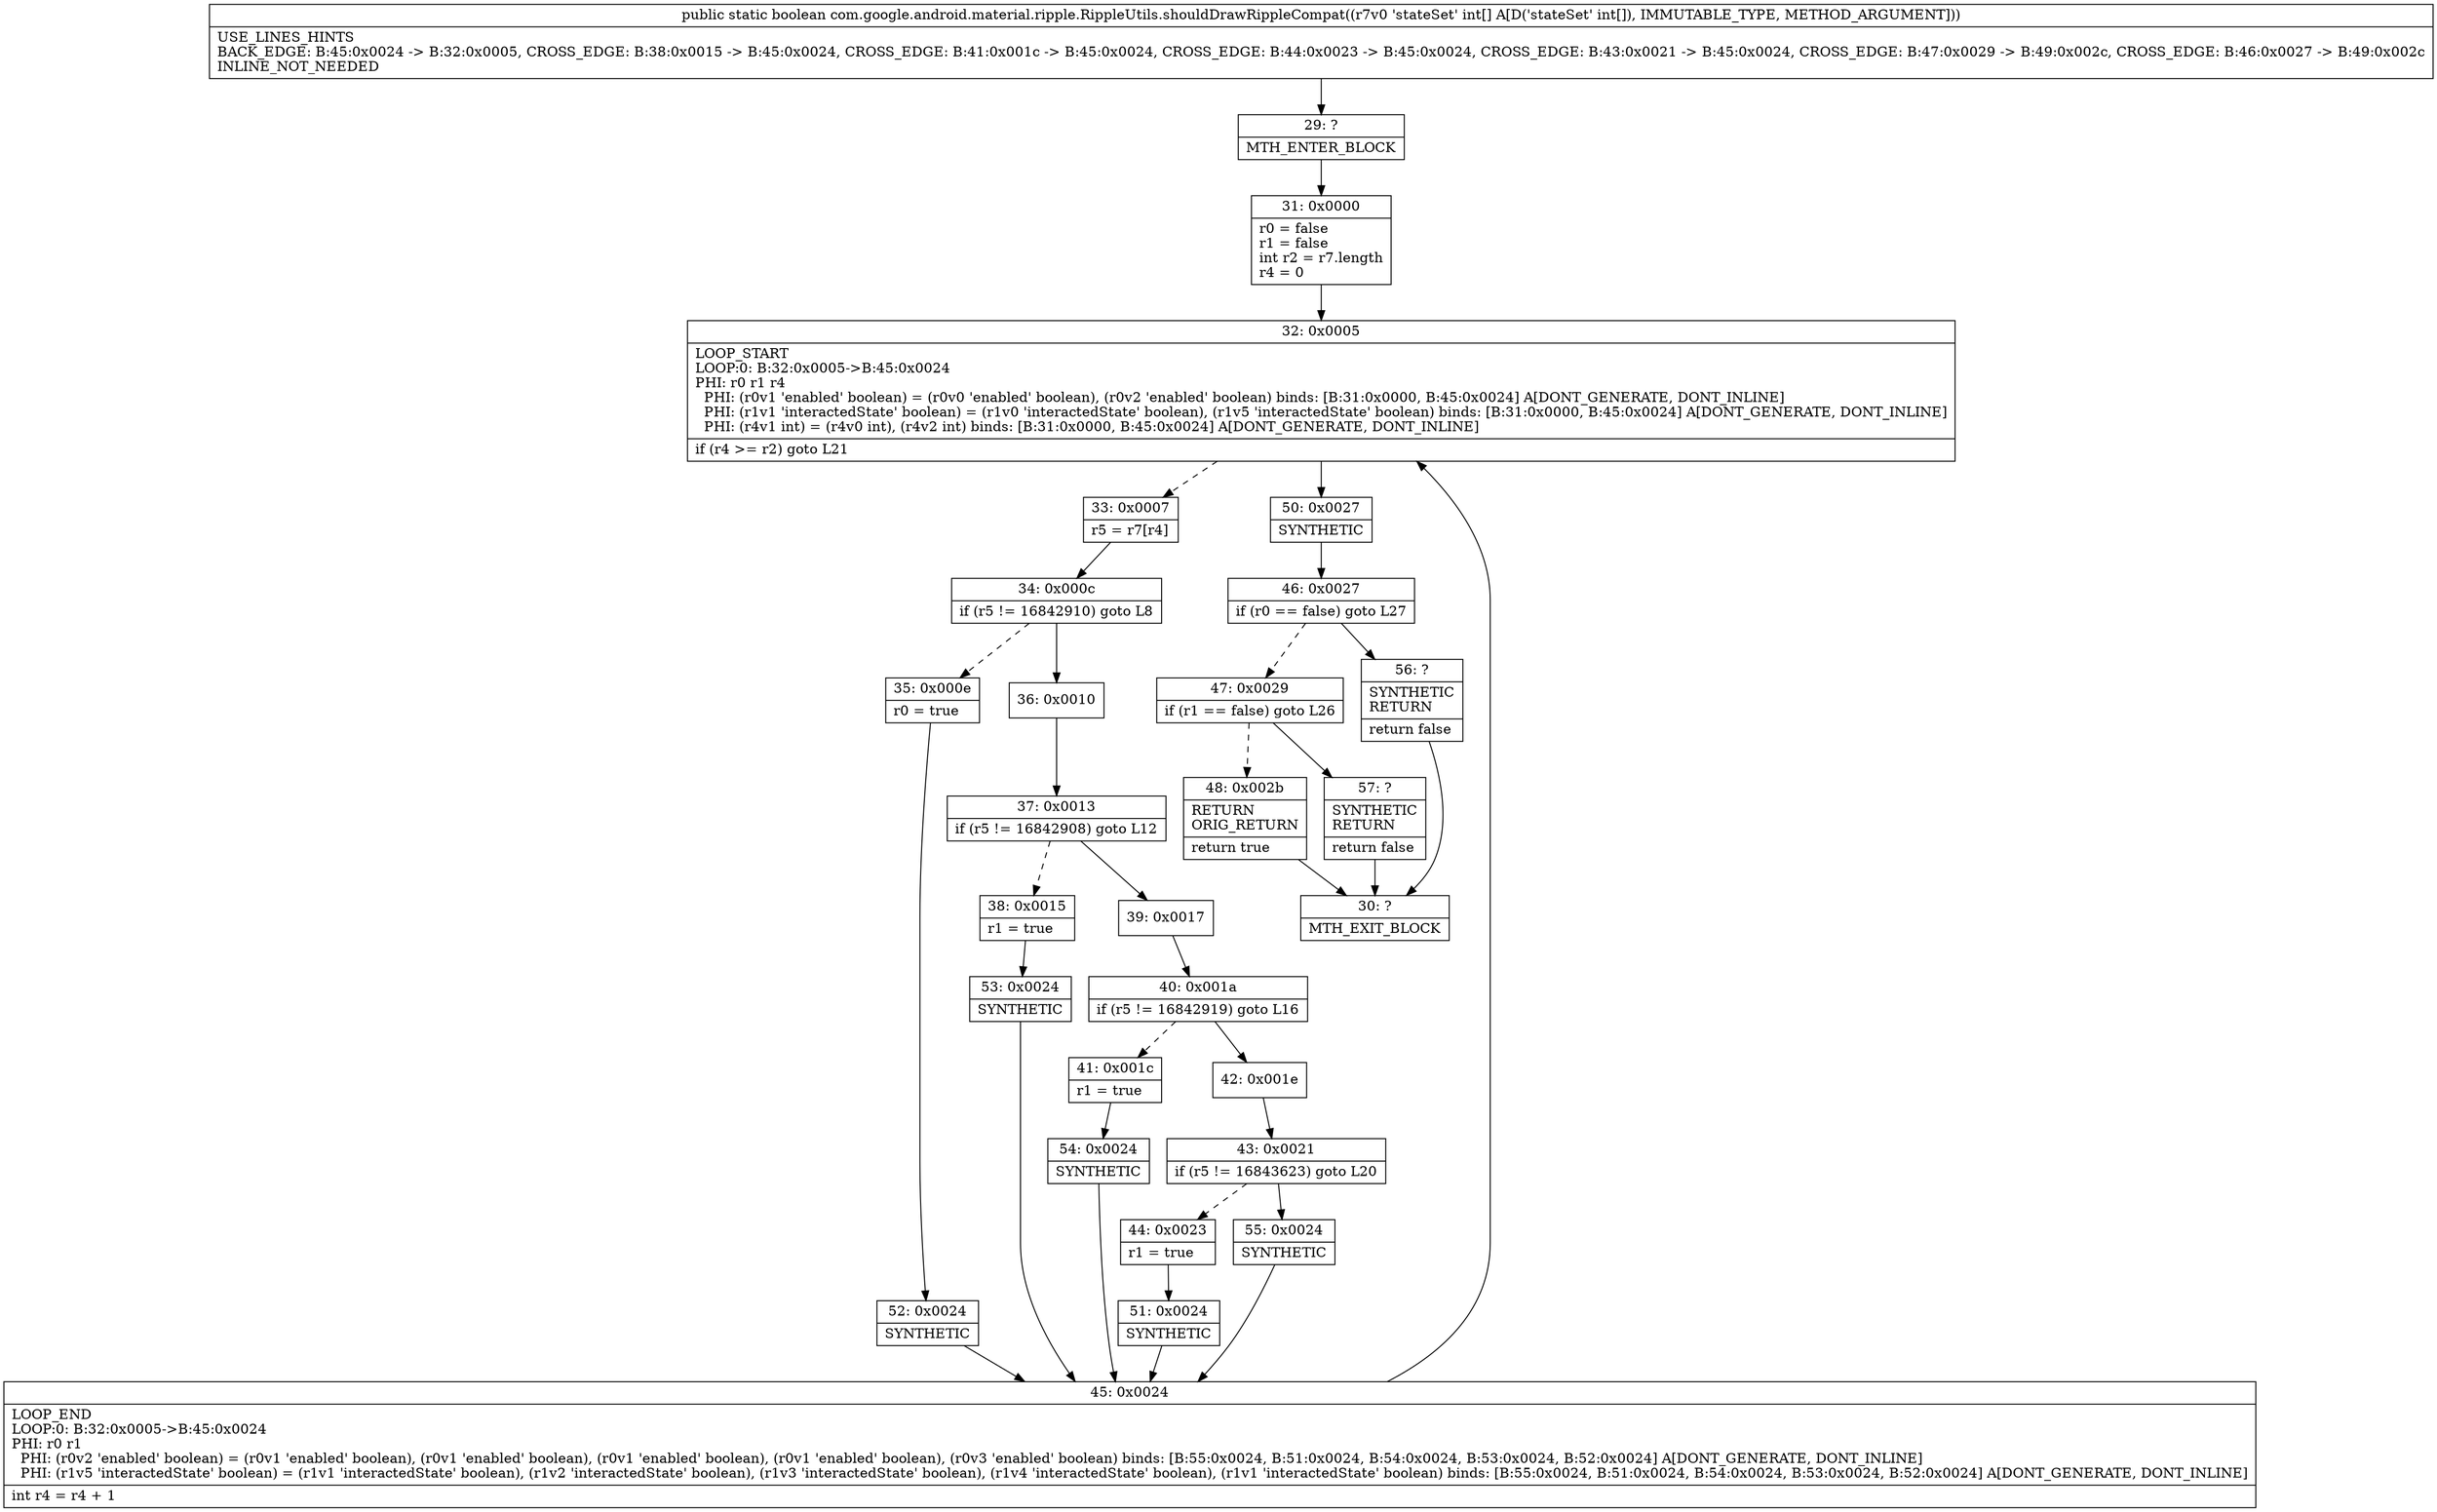 digraph "CFG forcom.google.android.material.ripple.RippleUtils.shouldDrawRippleCompat([I)Z" {
Node_29 [shape=record,label="{29\:\ ?|MTH_ENTER_BLOCK\l}"];
Node_31 [shape=record,label="{31\:\ 0x0000|r0 = false\lr1 = false\lint r2 = r7.length\lr4 = 0\l}"];
Node_32 [shape=record,label="{32\:\ 0x0005|LOOP_START\lLOOP:0: B:32:0x0005\-\>B:45:0x0024\lPHI: r0 r1 r4 \l  PHI: (r0v1 'enabled' boolean) = (r0v0 'enabled' boolean), (r0v2 'enabled' boolean) binds: [B:31:0x0000, B:45:0x0024] A[DONT_GENERATE, DONT_INLINE]\l  PHI: (r1v1 'interactedState' boolean) = (r1v0 'interactedState' boolean), (r1v5 'interactedState' boolean) binds: [B:31:0x0000, B:45:0x0024] A[DONT_GENERATE, DONT_INLINE]\l  PHI: (r4v1 int) = (r4v0 int), (r4v2 int) binds: [B:31:0x0000, B:45:0x0024] A[DONT_GENERATE, DONT_INLINE]\l|if (r4 \>= r2) goto L21\l}"];
Node_33 [shape=record,label="{33\:\ 0x0007|r5 = r7[r4]\l}"];
Node_34 [shape=record,label="{34\:\ 0x000c|if (r5 != 16842910) goto L8\l}"];
Node_35 [shape=record,label="{35\:\ 0x000e|r0 = true\l}"];
Node_52 [shape=record,label="{52\:\ 0x0024|SYNTHETIC\l}"];
Node_45 [shape=record,label="{45\:\ 0x0024|LOOP_END\lLOOP:0: B:32:0x0005\-\>B:45:0x0024\lPHI: r0 r1 \l  PHI: (r0v2 'enabled' boolean) = (r0v1 'enabled' boolean), (r0v1 'enabled' boolean), (r0v1 'enabled' boolean), (r0v1 'enabled' boolean), (r0v3 'enabled' boolean) binds: [B:55:0x0024, B:51:0x0024, B:54:0x0024, B:53:0x0024, B:52:0x0024] A[DONT_GENERATE, DONT_INLINE]\l  PHI: (r1v5 'interactedState' boolean) = (r1v1 'interactedState' boolean), (r1v2 'interactedState' boolean), (r1v3 'interactedState' boolean), (r1v4 'interactedState' boolean), (r1v1 'interactedState' boolean) binds: [B:55:0x0024, B:51:0x0024, B:54:0x0024, B:53:0x0024, B:52:0x0024] A[DONT_GENERATE, DONT_INLINE]\l|int r4 = r4 + 1\l}"];
Node_36 [shape=record,label="{36\:\ 0x0010}"];
Node_37 [shape=record,label="{37\:\ 0x0013|if (r5 != 16842908) goto L12\l}"];
Node_38 [shape=record,label="{38\:\ 0x0015|r1 = true\l}"];
Node_53 [shape=record,label="{53\:\ 0x0024|SYNTHETIC\l}"];
Node_39 [shape=record,label="{39\:\ 0x0017}"];
Node_40 [shape=record,label="{40\:\ 0x001a|if (r5 != 16842919) goto L16\l}"];
Node_41 [shape=record,label="{41\:\ 0x001c|r1 = true\l}"];
Node_54 [shape=record,label="{54\:\ 0x0024|SYNTHETIC\l}"];
Node_42 [shape=record,label="{42\:\ 0x001e}"];
Node_43 [shape=record,label="{43\:\ 0x0021|if (r5 != 16843623) goto L20\l}"];
Node_44 [shape=record,label="{44\:\ 0x0023|r1 = true\l}"];
Node_51 [shape=record,label="{51\:\ 0x0024|SYNTHETIC\l}"];
Node_55 [shape=record,label="{55\:\ 0x0024|SYNTHETIC\l}"];
Node_50 [shape=record,label="{50\:\ 0x0027|SYNTHETIC\l}"];
Node_46 [shape=record,label="{46\:\ 0x0027|if (r0 == false) goto L27\l}"];
Node_47 [shape=record,label="{47\:\ 0x0029|if (r1 == false) goto L26\l}"];
Node_48 [shape=record,label="{48\:\ 0x002b|RETURN\lORIG_RETURN\l|return true\l}"];
Node_30 [shape=record,label="{30\:\ ?|MTH_EXIT_BLOCK\l}"];
Node_57 [shape=record,label="{57\:\ ?|SYNTHETIC\lRETURN\l|return false\l}"];
Node_56 [shape=record,label="{56\:\ ?|SYNTHETIC\lRETURN\l|return false\l}"];
MethodNode[shape=record,label="{public static boolean com.google.android.material.ripple.RippleUtils.shouldDrawRippleCompat((r7v0 'stateSet' int[] A[D('stateSet' int[]), IMMUTABLE_TYPE, METHOD_ARGUMENT]))  | USE_LINES_HINTS\lBACK_EDGE: B:45:0x0024 \-\> B:32:0x0005, CROSS_EDGE: B:38:0x0015 \-\> B:45:0x0024, CROSS_EDGE: B:41:0x001c \-\> B:45:0x0024, CROSS_EDGE: B:44:0x0023 \-\> B:45:0x0024, CROSS_EDGE: B:43:0x0021 \-\> B:45:0x0024, CROSS_EDGE: B:47:0x0029 \-\> B:49:0x002c, CROSS_EDGE: B:46:0x0027 \-\> B:49:0x002c\lINLINE_NOT_NEEDED\l}"];
MethodNode -> Node_29;Node_29 -> Node_31;
Node_31 -> Node_32;
Node_32 -> Node_33[style=dashed];
Node_32 -> Node_50;
Node_33 -> Node_34;
Node_34 -> Node_35[style=dashed];
Node_34 -> Node_36;
Node_35 -> Node_52;
Node_52 -> Node_45;
Node_45 -> Node_32;
Node_36 -> Node_37;
Node_37 -> Node_38[style=dashed];
Node_37 -> Node_39;
Node_38 -> Node_53;
Node_53 -> Node_45;
Node_39 -> Node_40;
Node_40 -> Node_41[style=dashed];
Node_40 -> Node_42;
Node_41 -> Node_54;
Node_54 -> Node_45;
Node_42 -> Node_43;
Node_43 -> Node_44[style=dashed];
Node_43 -> Node_55;
Node_44 -> Node_51;
Node_51 -> Node_45;
Node_55 -> Node_45;
Node_50 -> Node_46;
Node_46 -> Node_47[style=dashed];
Node_46 -> Node_56;
Node_47 -> Node_48[style=dashed];
Node_47 -> Node_57;
Node_48 -> Node_30;
Node_57 -> Node_30;
Node_56 -> Node_30;
}

